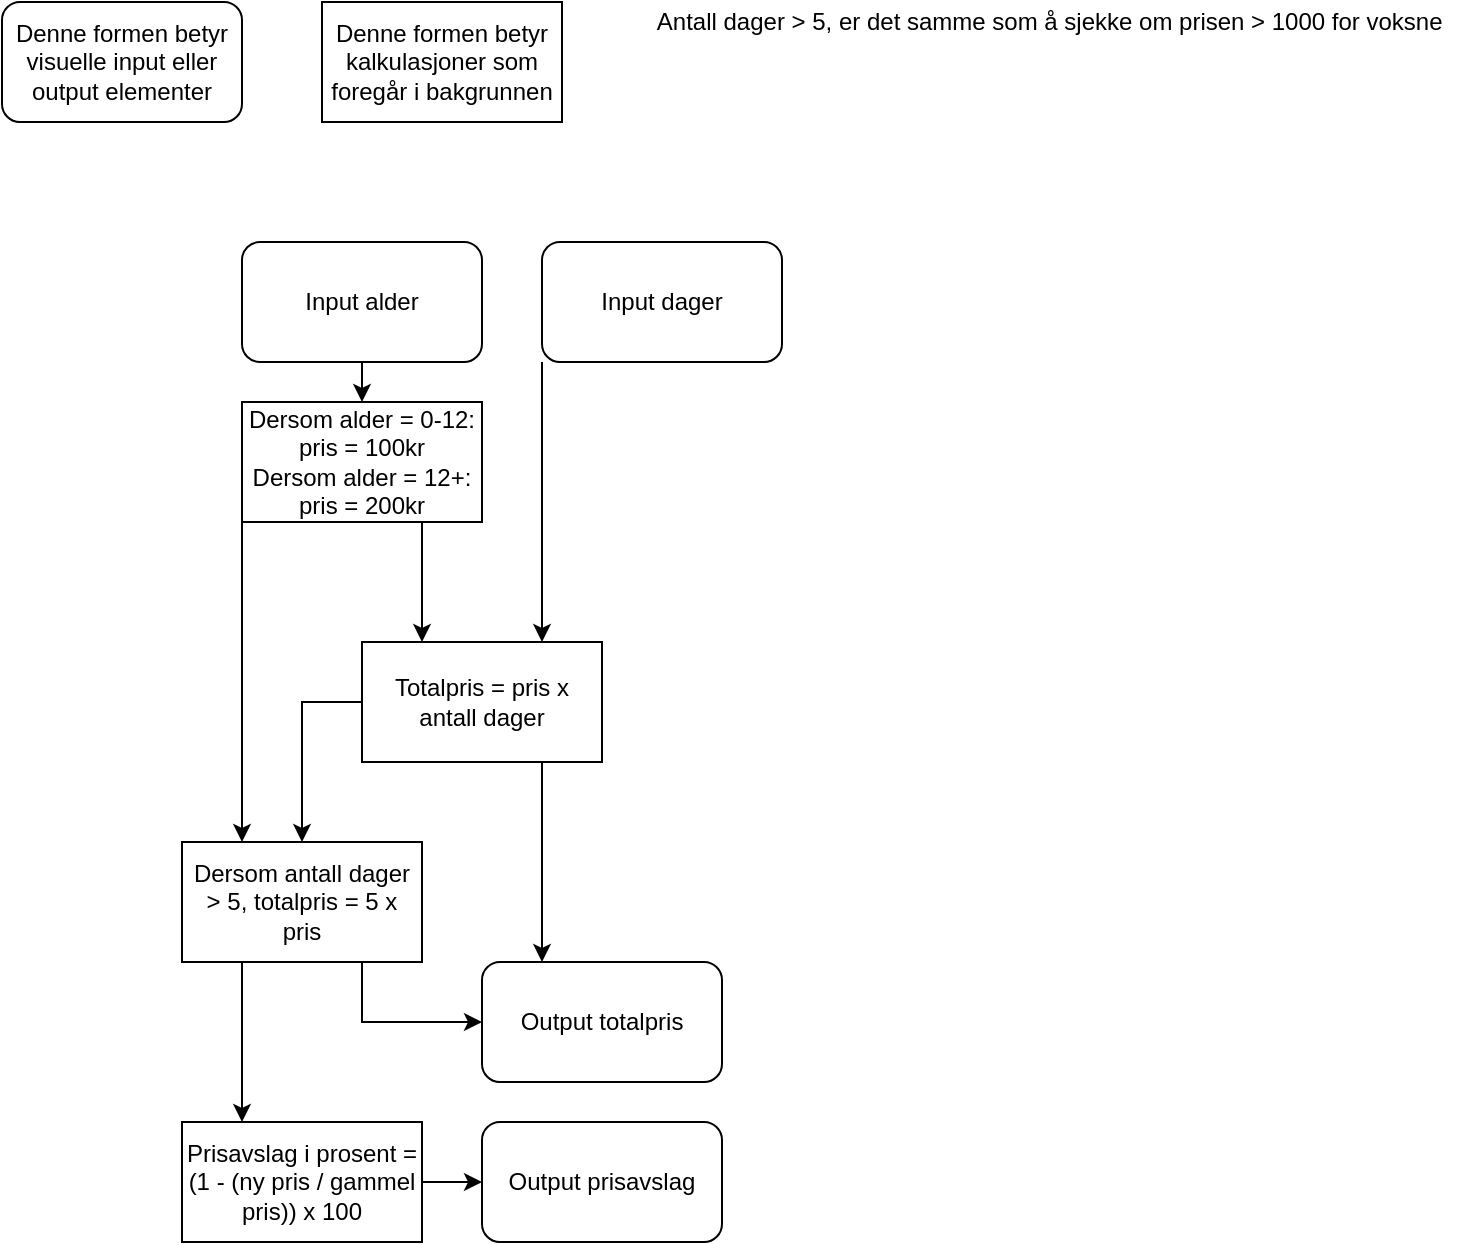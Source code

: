 <mxfile version="14.2.7" type="github">
  <diagram id="_fHgxrKt_Xnul5mjqcJg" name="Page-1">
    <mxGraphModel dx="1038" dy="548" grid="1" gridSize="10" guides="1" tooltips="1" connect="1" arrows="1" fold="1" page="1" pageScale="1" pageWidth="827" pageHeight="1169" math="0" shadow="0">
      <root>
        <mxCell id="0" />
        <mxCell id="1" parent="0" />
        <mxCell id="to91vzmQ1d29D6rPc9sh-10" style="edgeStyle=orthogonalEdgeStyle;rounded=0;orthogonalLoop=1;jettySize=auto;html=1;exitX=0.5;exitY=1;exitDx=0;exitDy=0;entryX=0.5;entryY=0;entryDx=0;entryDy=0;" edge="1" parent="1" source="to91vzmQ1d29D6rPc9sh-2" target="to91vzmQ1d29D6rPc9sh-9">
          <mxGeometry relative="1" as="geometry" />
        </mxCell>
        <mxCell id="to91vzmQ1d29D6rPc9sh-2" value="Input alder" style="rounded=1;whiteSpace=wrap;html=1;" vertex="1" parent="1">
          <mxGeometry x="160" y="160" width="120" height="60" as="geometry" />
        </mxCell>
        <mxCell id="to91vzmQ1d29D6rPc9sh-32" style="edgeStyle=orthogonalEdgeStyle;rounded=0;orthogonalLoop=1;jettySize=auto;html=1;exitX=0;exitY=1;exitDx=0;exitDy=0;entryX=0.75;entryY=0;entryDx=0;entryDy=0;" edge="1" parent="1" source="to91vzmQ1d29D6rPc9sh-3" target="to91vzmQ1d29D6rPc9sh-4">
          <mxGeometry relative="1" as="geometry" />
        </mxCell>
        <mxCell id="to91vzmQ1d29D6rPc9sh-3" value="Input dager" style="rounded=1;whiteSpace=wrap;html=1;" vertex="1" parent="1">
          <mxGeometry x="310" y="160" width="120" height="60" as="geometry" />
        </mxCell>
        <mxCell id="to91vzmQ1d29D6rPc9sh-18" style="edgeStyle=orthogonalEdgeStyle;rounded=0;orthogonalLoop=1;jettySize=auto;html=1;exitX=0;exitY=0.5;exitDx=0;exitDy=0;entryX=0.5;entryY=0;entryDx=0;entryDy=0;" edge="1" parent="1" source="to91vzmQ1d29D6rPc9sh-4" target="to91vzmQ1d29D6rPc9sh-17">
          <mxGeometry relative="1" as="geometry" />
        </mxCell>
        <mxCell id="to91vzmQ1d29D6rPc9sh-28" style="edgeStyle=orthogonalEdgeStyle;rounded=0;orthogonalLoop=1;jettySize=auto;html=1;exitX=0.75;exitY=1;exitDx=0;exitDy=0;entryX=0.25;entryY=0;entryDx=0;entryDy=0;" edge="1" parent="1" source="to91vzmQ1d29D6rPc9sh-4" target="to91vzmQ1d29D6rPc9sh-15">
          <mxGeometry relative="1" as="geometry" />
        </mxCell>
        <mxCell id="to91vzmQ1d29D6rPc9sh-4" value="Totalpris = pris x antall dager" style="rounded=0;whiteSpace=wrap;html=1;" vertex="1" parent="1">
          <mxGeometry x="220" y="360" width="120" height="60" as="geometry" />
        </mxCell>
        <mxCell id="to91vzmQ1d29D6rPc9sh-11" style="edgeStyle=orthogonalEdgeStyle;rounded=0;orthogonalLoop=1;jettySize=auto;html=1;exitX=0.75;exitY=1;exitDx=0;exitDy=0;entryX=0.25;entryY=0;entryDx=0;entryDy=0;" edge="1" parent="1" source="to91vzmQ1d29D6rPc9sh-9" target="to91vzmQ1d29D6rPc9sh-4">
          <mxGeometry relative="1" as="geometry" />
        </mxCell>
        <mxCell id="to91vzmQ1d29D6rPc9sh-25" style="edgeStyle=orthogonalEdgeStyle;rounded=0;orthogonalLoop=1;jettySize=auto;html=1;exitX=0;exitY=1;exitDx=0;exitDy=0;entryX=0.25;entryY=0;entryDx=0;entryDy=0;" edge="1" parent="1" source="to91vzmQ1d29D6rPc9sh-9" target="to91vzmQ1d29D6rPc9sh-17">
          <mxGeometry relative="1" as="geometry" />
        </mxCell>
        <mxCell id="to91vzmQ1d29D6rPc9sh-9" value="Dersom alder = 0-12: pris = 100kr&lt;br&gt;Dersom alder = 12+: pris = 200kr" style="rounded=0;whiteSpace=wrap;html=1;" vertex="1" parent="1">
          <mxGeometry x="160" y="240" width="120" height="60" as="geometry" />
        </mxCell>
        <mxCell id="to91vzmQ1d29D6rPc9sh-13" value="Denne formen betyr visuelle input eller output elementer" style="rounded=1;whiteSpace=wrap;html=1;" vertex="1" parent="1">
          <mxGeometry x="40" y="40" width="120" height="60" as="geometry" />
        </mxCell>
        <mxCell id="to91vzmQ1d29D6rPc9sh-14" value="Denne formen betyr kalkulasjoner som foregår i bakgrunnen" style="rounded=0;whiteSpace=wrap;html=1;" vertex="1" parent="1">
          <mxGeometry x="200" y="40" width="120" height="60" as="geometry" />
        </mxCell>
        <mxCell id="to91vzmQ1d29D6rPc9sh-15" value="Output totalpris" style="rounded=1;whiteSpace=wrap;html=1;" vertex="1" parent="1">
          <mxGeometry x="280" y="520" width="120" height="60" as="geometry" />
        </mxCell>
        <mxCell id="to91vzmQ1d29D6rPc9sh-29" style="edgeStyle=orthogonalEdgeStyle;rounded=0;orthogonalLoop=1;jettySize=auto;html=1;exitX=0.75;exitY=1;exitDx=0;exitDy=0;entryX=0;entryY=0.5;entryDx=0;entryDy=0;" edge="1" parent="1" source="to91vzmQ1d29D6rPc9sh-17" target="to91vzmQ1d29D6rPc9sh-15">
          <mxGeometry relative="1" as="geometry" />
        </mxCell>
        <mxCell id="to91vzmQ1d29D6rPc9sh-30" style="edgeStyle=orthogonalEdgeStyle;rounded=0;orthogonalLoop=1;jettySize=auto;html=1;exitX=0.25;exitY=1;exitDx=0;exitDy=0;entryX=0.25;entryY=0;entryDx=0;entryDy=0;" edge="1" parent="1" source="to91vzmQ1d29D6rPc9sh-17" target="to91vzmQ1d29D6rPc9sh-27">
          <mxGeometry relative="1" as="geometry" />
        </mxCell>
        <mxCell id="to91vzmQ1d29D6rPc9sh-17" value="Dersom antall dager &amp;gt; 5, totalpris = 5 x pris" style="rounded=0;whiteSpace=wrap;html=1;" vertex="1" parent="1">
          <mxGeometry x="130" y="460" width="120" height="60" as="geometry" />
        </mxCell>
        <mxCell id="to91vzmQ1d29D6rPc9sh-22" value="Output prisavslag" style="rounded=1;whiteSpace=wrap;html=1;" vertex="1" parent="1">
          <mxGeometry x="280" y="600" width="120" height="60" as="geometry" />
        </mxCell>
        <mxCell id="to91vzmQ1d29D6rPc9sh-24" value="Antall dager &amp;gt; 5, er det samme som å sjekke om prisen &amp;gt; 1000 for voksne&amp;nbsp;" style="text;html=1;align=center;verticalAlign=middle;resizable=0;points=[];autosize=1;" vertex="1" parent="1">
          <mxGeometry x="360" y="40" width="410" height="20" as="geometry" />
        </mxCell>
        <mxCell id="to91vzmQ1d29D6rPc9sh-31" style="edgeStyle=orthogonalEdgeStyle;rounded=0;orthogonalLoop=1;jettySize=auto;html=1;exitX=1;exitY=0.5;exitDx=0;exitDy=0;entryX=0;entryY=0.5;entryDx=0;entryDy=0;" edge="1" parent="1" source="to91vzmQ1d29D6rPc9sh-27" target="to91vzmQ1d29D6rPc9sh-22">
          <mxGeometry relative="1" as="geometry" />
        </mxCell>
        <mxCell id="to91vzmQ1d29D6rPc9sh-27" value="Prisavslag i prosent = (1 - (ny pris / gammel pris)) x 100" style="rounded=0;whiteSpace=wrap;html=1;" vertex="1" parent="1">
          <mxGeometry x="130" y="600" width="120" height="60" as="geometry" />
        </mxCell>
      </root>
    </mxGraphModel>
  </diagram>
</mxfile>
